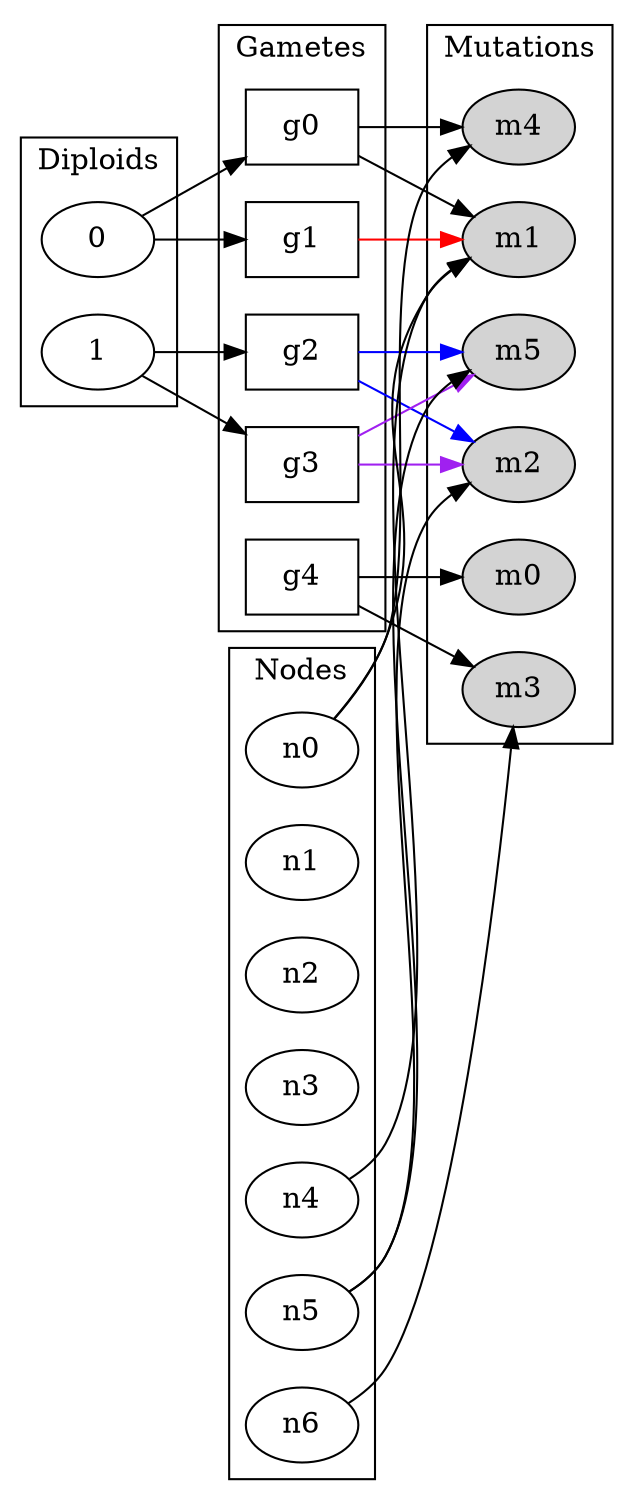 digraph d {
    graph[rankdir=LR]

    subgraph cluster_diploids {
    node [shape=oval]
    0 
    1
    label="Diploids"
    }

    subgraph cluster_gametes {
    node [shape=box]
    g0
    g1
    g2
    g3
    g4
    label="Gametes"
    }

    0 -> {g0, g1}
    1 -> {g2, g3}

    subgraph cluster_mutations {
    node [style=filled]
    m0  m1 m2  m3  m4  m5
    label="Mutations"
    }

    g0 -> {m1,m4} 
    g1 -> {m1} [color="red"]
    g2 -> {m2,m5} [color="blue"]
    g3 -> {m2,m5} [color="purple"]
    g4 -> {m0,m3}

    subgraph cluster_nodes
    {
    n0 n1 n2 n3 n4 n5 n6
    label="Nodes"
    }

    n0 -> m1 ;
    n0 -> m4
    n4 -> m1
    n5 -> {m2,m5}
    n6 -> m3 ;

}

